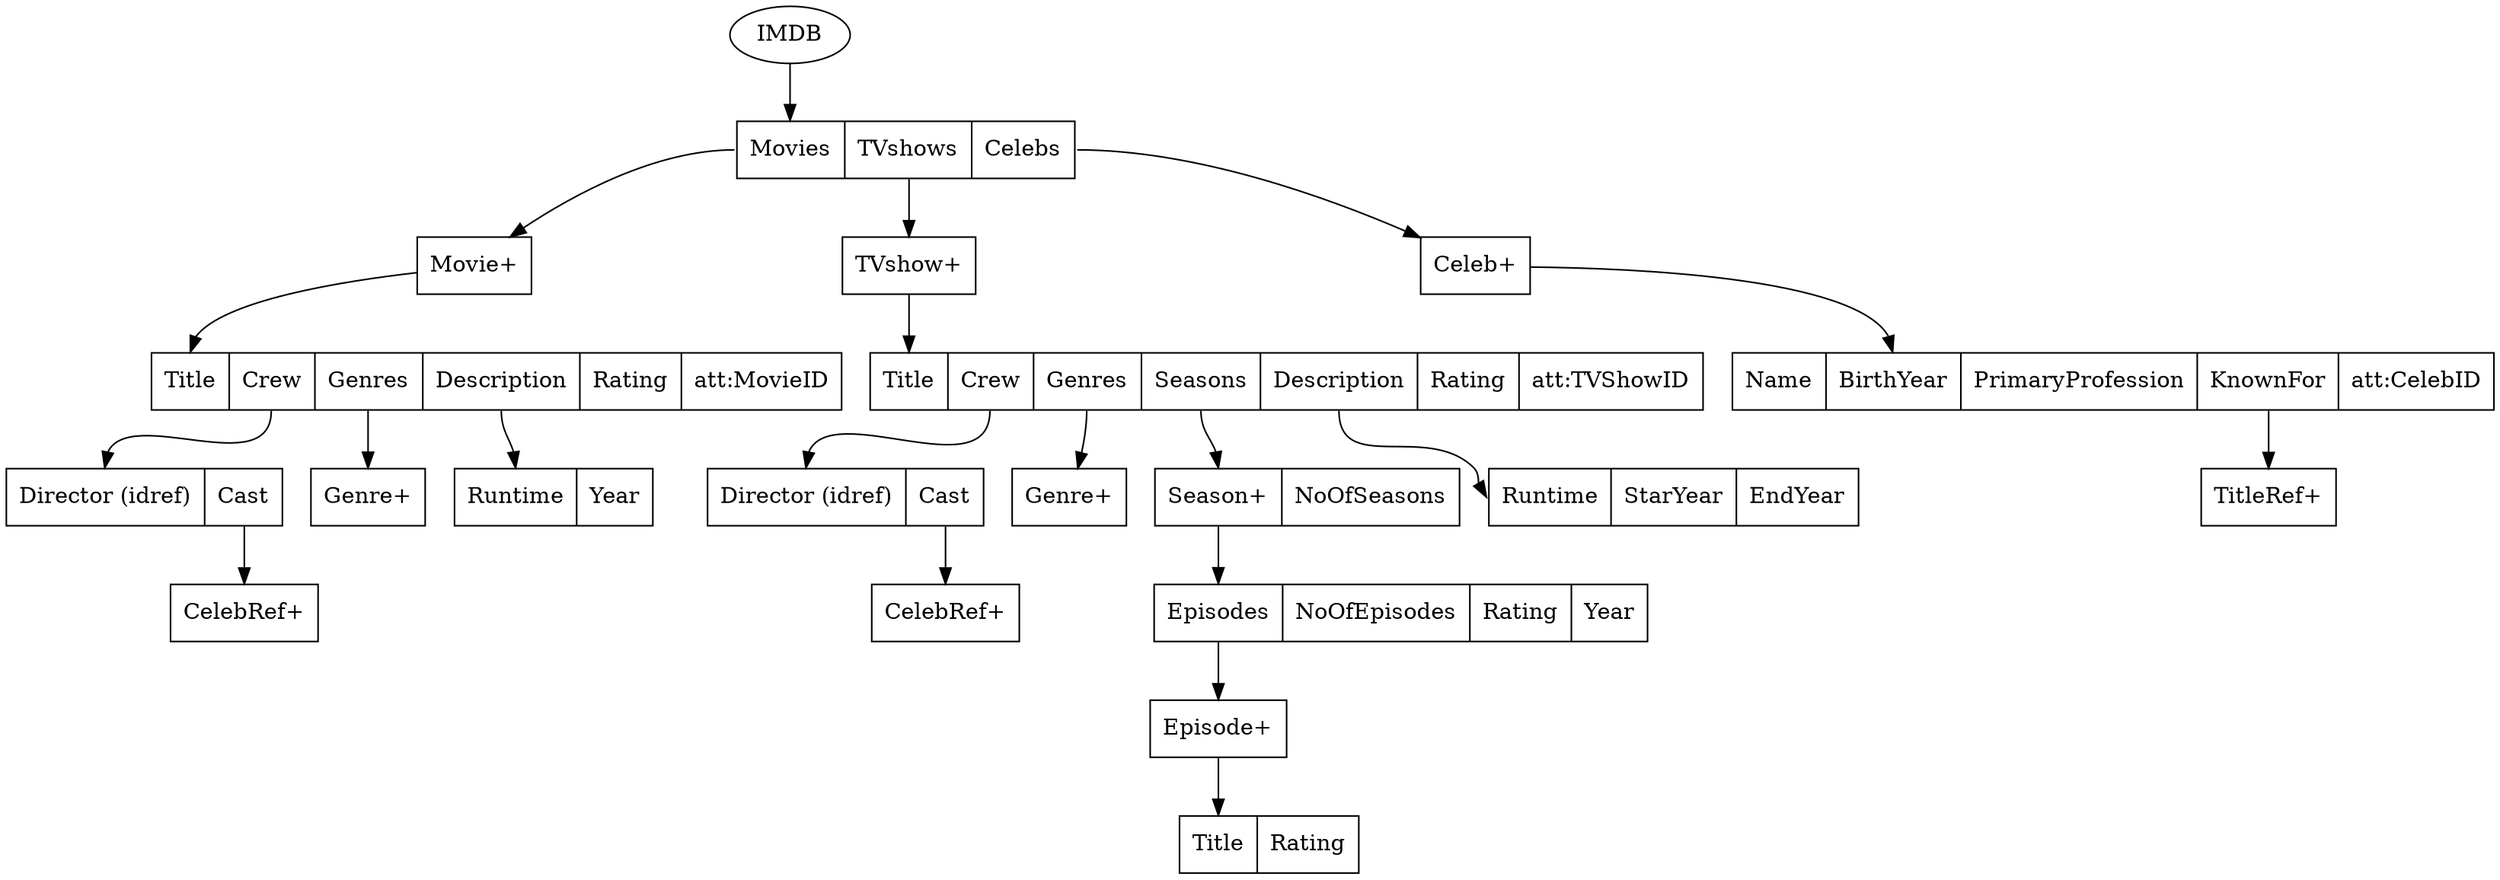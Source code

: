 digraph g{
    IMDB[label="IMDB"]
    IMDB_table[label = "<f0>Movies|<f1>TVshows| <f2> Celebs" shape = "record"]
    IMDB->IMDB_table:f0

    Movies_table[label = "Movie+" shape = "record"]
    IMDB_table:f0->Movies_table

    Movie_table[label = "<f0> Title| <f1>Crew| <f2> Genres| <f3> Description| <f4> Rating| <f5> att:MovieID" shape = "record"]
    Movies_table->Movie_table:f0

    Crew_table[label="<f0> Director (idref)| <f1> Cast" shape = "record"]
    Movie_table:f1->Crew_table:f0

    Cast_table[label="CelebRef+" shape = "record"]
    Crew_table:f1->Cast_table

    Genres_table[label = "Genre+" shape = "record"]
    Movie_table:f2->Genres_table

    Description_table[label = "<f0> Runtime| <f1> Year" shape = "record"]
    Movie_table:f3->Description_table:f0

    // Sequels_table[label="Sequel+" shape = "record"]
    // Movie_table:f5->Sequels_table

    // Prequels_table[label = "Prequel+" shape = "record"]
    // Movie_table:f6->Prequels_table

    TVshows_table[label = "TVshow+" shape = "record"]
    IMDB_table:f1->TVshows_table

    TVshow_table[label = "<f0> Title| <f1> Crew| <f2> Genres| <f3> Seasons| <f4> Description| <f5> Rating| <f6> att:TVShowID" shape = "record"]
    TVshows_table->TVshow_table:f0

    Crew_table2[label = "<f0> Director (idref)| <f1> Cast" shape = "record"]
    TVshow_table:f1->Crew_table2:f0

    Cast_table2[label="CelebRef+" shape = "record"]
    Crew_table2:f1->Cast_table2

    Genres_table2[label = "Genre+" shape = "record"]
    TVshow_table:f2->Genres_table2

    Seasons_table[label = "<f0> Season+| <f1> NoOfSeasons" shape = "record"]    
    TVshow_table:f3->Seasons_table:f0

    Season_table[label = "<f0> Episodes| <f1> NoOfEpisodes| <f2> Rating| <f3> Year" shape = "record"]
    Seasons_table:f0->Season_table:f0

    Episodes_table[label = "Episode+" shape = "record"]
    Season_table:f0->Episodes_table
    
    Episode_table[label = "<f0> Title| <f1> Rating" shape = "record"]
    Episodes_table->Episode_table:f0

    Description_table2[label = "<f0> Runtime| <f1> StarYear| <f2> EndYear" shape = "record"]
    TVshow_table:f4->Description_table2:f0

    Actors_table[label = "Celeb+" shape = "record"]
    IMDB_table:f2->Actors_table

    Actor_table[label="<f0> Name| <f1> BirthYear| <f2> PrimaryProfession| <f3> KnownFor| att:CelebID" shape = "record"]
    Actors_table->Actor_table:f1

    KnownFor_table[label = "<f0> TitleRef+" shape = "record"]
    Actor_table:f3->KnownFor_table:f0
}